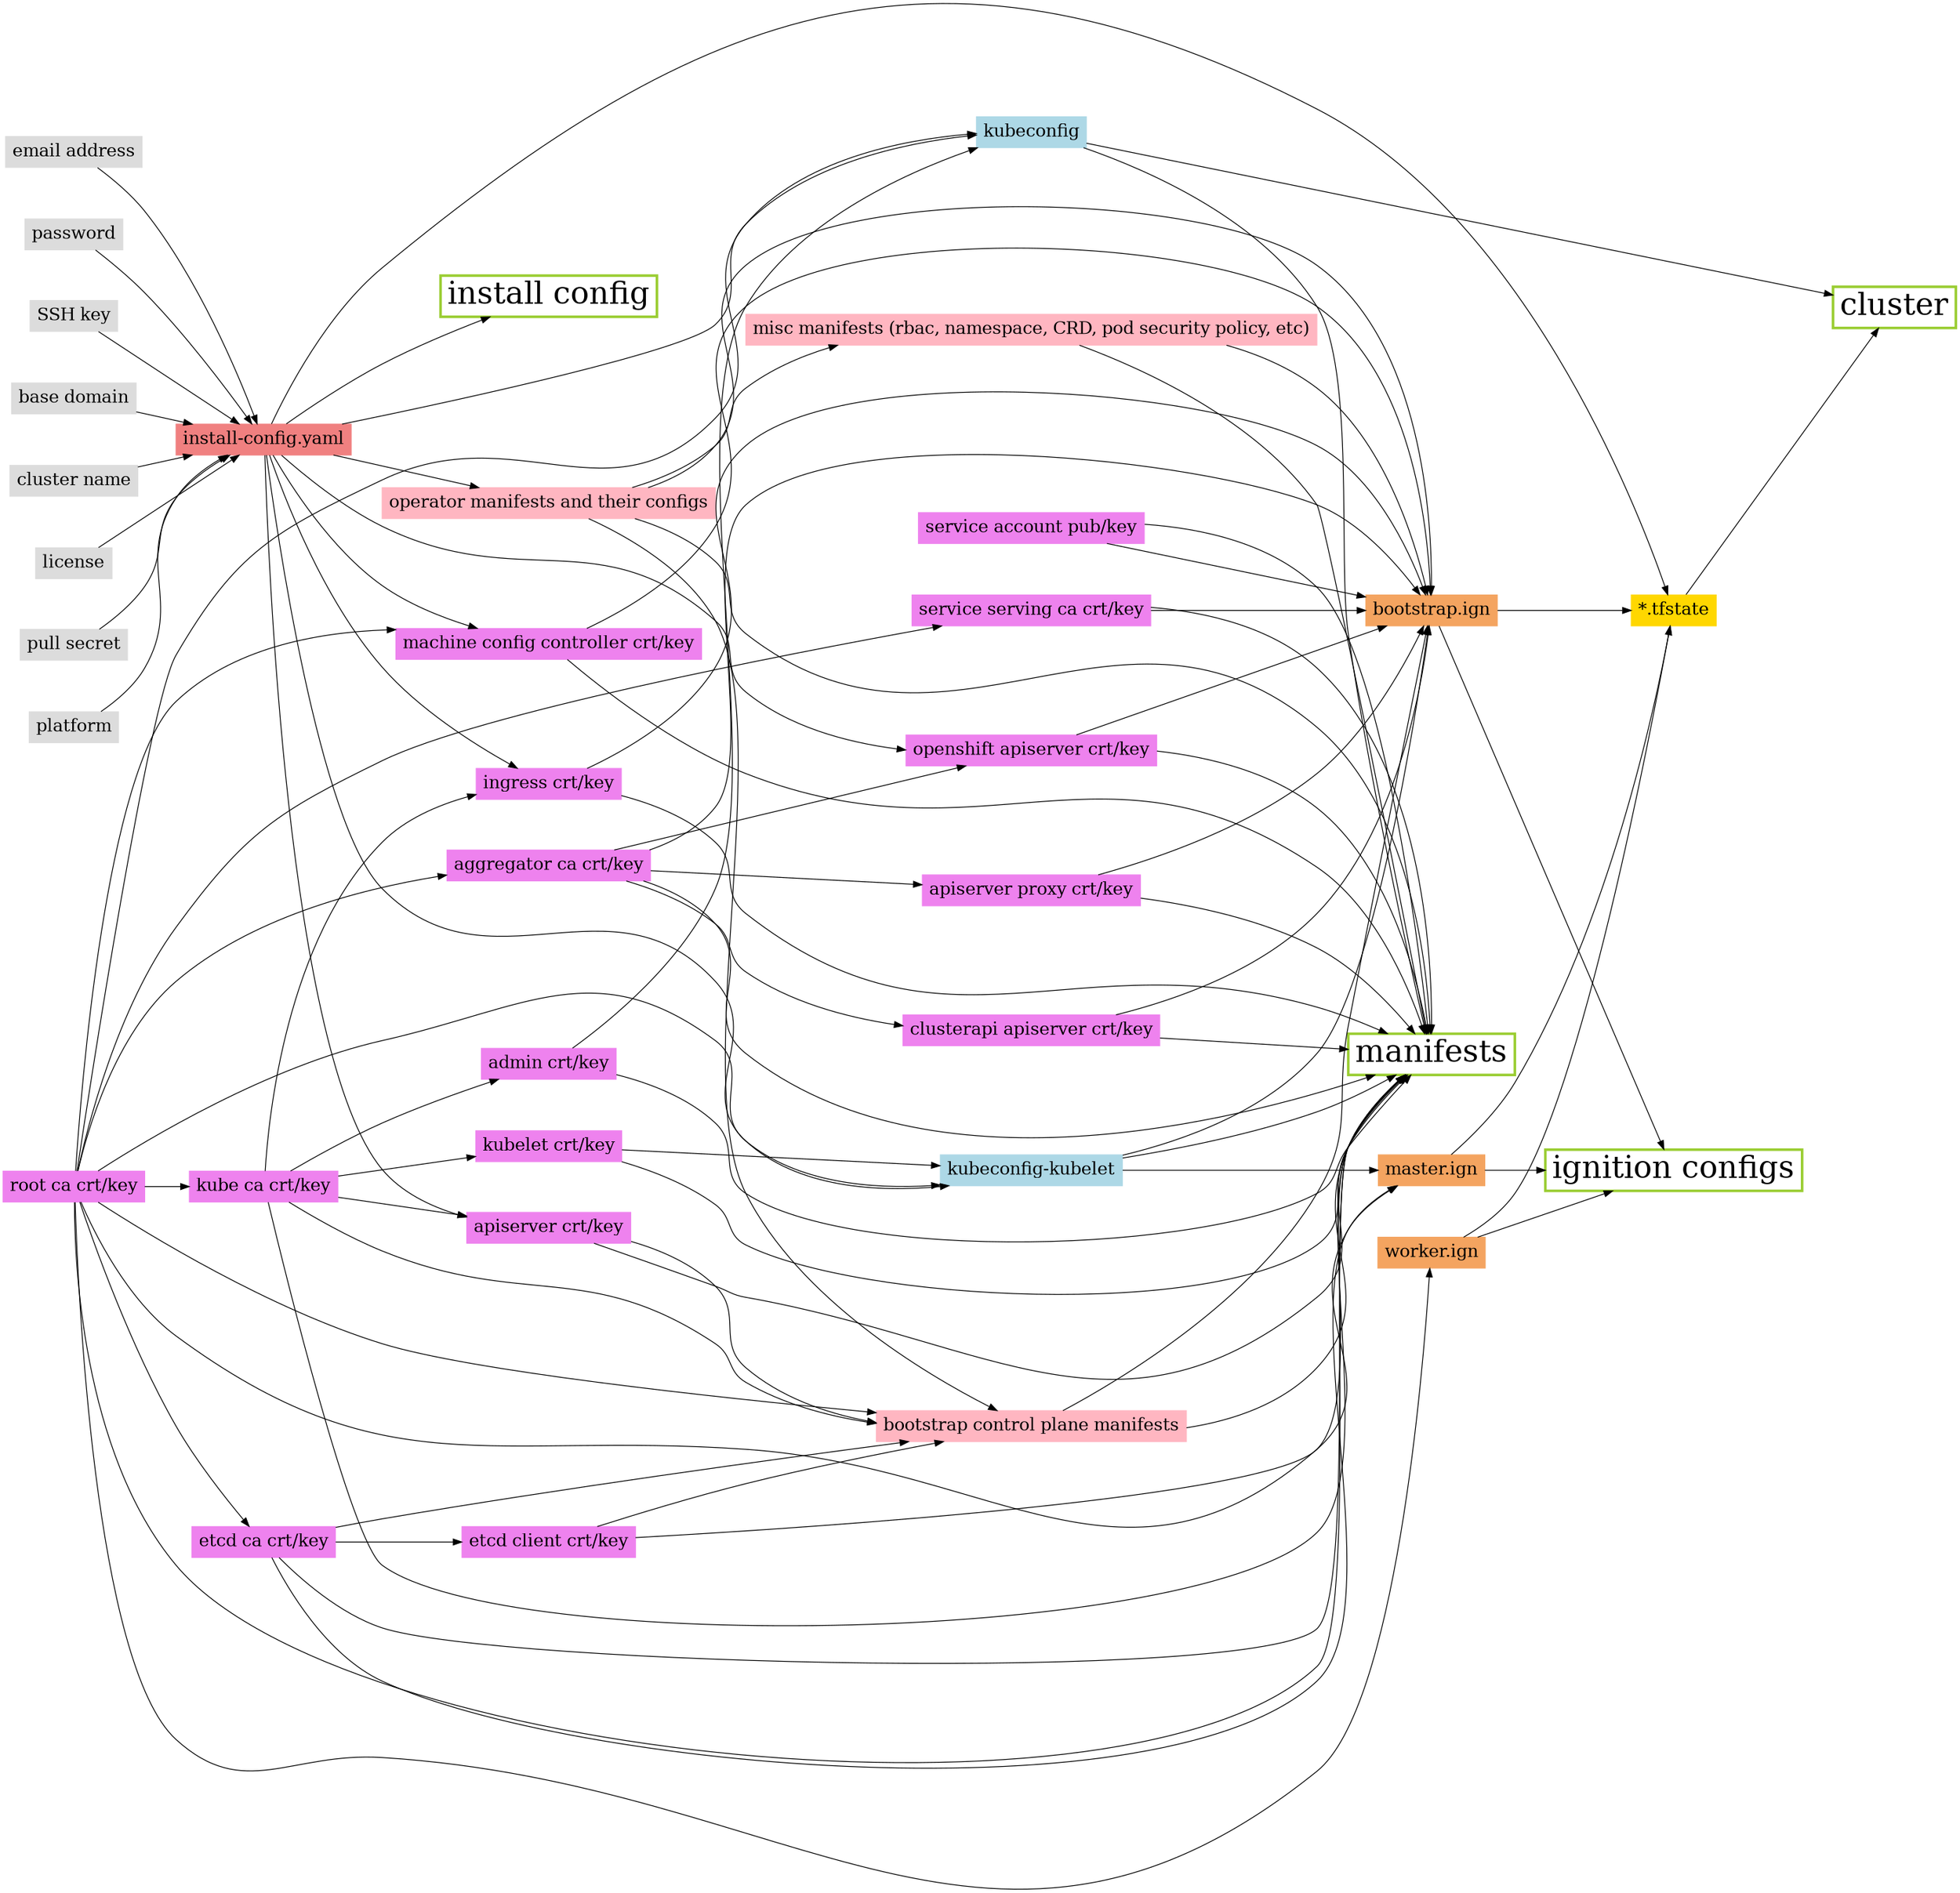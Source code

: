 strict digraph resource {
  rankdir=LR;
  size="24,18"; ratio=fill; node[fontsize=20];
  compound=true;
  node [shape=rectangle];

  // Targets.
  {
    node [shape=box,fontsize=36,style=filled,fillcolor=white,color=yellowgreen,penwidth=3];
    install_cfg [label="install config"];
    manifests [label="manifests"];
    ignition_configs [label="ignition configs"];
    cluster [label="cluster"];
  }

  // User inputs.
  {
    node [shape=rectangle,style=filled,color=gainsboro];
    base_domain [label="base domain"];
    cluster_name [label="cluster name"];
    license [label="license"];
    pull_secret [label="pull secret"];
    platform [label="platform"];
    email_address [label="email address"];
    password [label="password"];
    sshkey [label="SSH key"];
  }

  // Install config.
  {
    node [style=filled,color=lightcoral];
    install_config [label="install-config.yaml"];
  }

  // TLS assets
  {
    node [style=filled,color=violet];
    admin_bundle [label="admin crt/key"];
    aggregator_ca_bundle [label="aggregator ca crt/key"];
    apiserver_bundle [label="apiserver crt/key"];
    apiserver_proxy_bundle [label="apiserver proxy crt/key"];
    clusterapi_apiserver_bundle [label="clusterapi apiserver crt/key"];
    etcd_ca_bundle [label="etcd ca crt/key"];
    etcd_client_bundle [label="etcd client crt/key"];
    ingress_bundle [label="ingress crt/key"];
    kube_ca_bundle [label="kube ca crt/key"];
    kubelet_bundle [label="kubelet crt/key"];
    openshift_apiserver_bundle [label="openshift apiserver crt/key"];
    root_ca_bundle [label="root ca crt/key"];
    service_account_bundle [label="service account pub/key"];
    service_serving_ca_bundle [label="service serving ca crt/key"];
    mcc_bundle [label="machine config controller crt/key"];
  }

  // Operator assets
  {
    node [style=filled,color=lightpink];
    operator_manifests [label="operator manifests and their configs"];
  }

  // Cluster assets
  {
    node [style=filled,color=lightpink];
    bootstrap_control_plane [label="bootstrap control plane manifests"];
    misc_manifests [label="misc manifests (rbac, namespace, CRD, pod security policy, etc)"];
  }

  // Ignition files
  {
    node [style=filled,color=sandybrown];
    bootstrap_ignition [label="bootstrap.ign"];
    master_ignition [label="master.ign"];
    worker_ignition [label="worker.ign"];
  }

  // Kubeconfigs
  {
    node [style=filled,color=lightblue];
    kubelet_kubeconfig [label="kubeconfig-kubelet"];
    kubeconfig [label="kubeconfig"];
  }


  // Output after cluster launch
  {
    node [style=filled,color=gold];
    terraform_state [label="*.tfstate"];
  }

  // Dependencies
  password -> install_config;
  sshkey -> install_config;
  platform -> install_config;
  email_address -> install_config;
  pull_secret -> install_config;
  license -> install_config;
  cluster_name -> install_config;
  base_domain -> install_config;

  install_config -> operator_manifests;

  root_ca_bundle -> kube_ca_bundle;
  root_ca_bundle -> etcd_ca_bundle;
  root_ca_bundle -> aggregator_ca_bundle;
  root_ca_bundle -> service_serving_ca_bundle;
  root_ca_bundle -> mcc_bundle;
  install_config -> mcc_bundle;

  root_ca_bundle -> kubeconfig;
  root_ca_bundle -> kubelet_kubeconfig;
  root_ca_bundle -> bootstrap_control_plane;
  root_ca_bundle -> master_ignition;
  root_ca_bundle -> worker_ignition;

  etcd_ca_bundle -> etcd_client_bundle;
  etcd_ca_bundle -> master_ignition;
  etcd_ca_bundle -> bootstrap_control_plane;

  kube_ca_bundle -> admin_bundle;
  kube_ca_bundle -> apiserver_bundle;
  install_config -> apiserver_bundle;
  kube_ca_bundle -> kubelet_bundle;
  kube_ca_bundle -> ingress_bundle;
  kube_ca_bundle -> bootstrap_control_plane;
  
  install_config -> ingress_bundle;
  
  aggregator_ca_bundle -> openshift_apiserver_bundle;
  install_config -> openshift_apiserver_bundle;
  aggregator_ca_bundle -> apiserver_proxy_bundle;
  aggregator_ca_bundle -> clusterapi_apiserver_bundle;
  aggregator_ca_bundle -> bootstrap_ignition;

  admin_bundle -> kubeconfig;

  kubelet_bundle -> kubelet_kubeconfig;

  install_config -> kubeconfig;
  install_config -> kubelet_kubeconfig;

  apiserver_bundle -> bootstrap_control_plane;

  apiserver_proxy_bundle -> bootstrap_ignition;

  clusterapi_apiserver_bundle -> bootstrap_ignition;

  etcd_client_bundle -> bootstrap_control_plane;

  ingress_bundle -> bootstrap_ignition;

  openshift_apiserver_bundle -> bootstrap_ignition;

  service_account_bundle -> bootstrap_ignition;

  service_serving_ca_bundle -> bootstrap_ignition;

  mcc_bundle -> bootstrap_ignition;

  operator_manifests -> bootstrap_control_plane;
  operator_manifests -> misc_manifests;
  
  operator_manifests -> bootstrap_ignition;

  bootstrap_control_plane -> bootstrap_ignition;
  misc_manifests -> bootstrap_ignition;

  kubelet_kubeconfig -> bootstrap_ignition;
  kubelet_kubeconfig -> master_ignition;

  bootstrap_ignition -> terraform_state;
  master_ignition -> terraform_state;
  worker_ignition -> terraform_state;

  // Targets
  install_config -> install_cfg;
  install_config -> terraform_state;

  admin_bundle -> manifests;
  aggregator_ca_bundle -> manifests;
  apiserver_bundle -> manifests;
  apiserver_proxy_bundle -> manifests;
  clusterapi_apiserver_bundle -> manifests;
  etcd_ca_bundle -> manifests;
  etcd_client_bundle -> manifests;
  ingress_bundle -> manifests;
  kube_ca_bundle -> manifests;
  kubelet_bundle -> manifests;
  openshift_apiserver_bundle -> manifests;
  root_ca_bundle -> manifests;
  service_account_bundle -> manifests;
  service_serving_ca_bundle -> manifests;
  mcc_bundle -> manifests;
  
  operator_manifests -> manifests;

  bootstrap_control_plane -> manifests;
  misc_manifests -> manifests;

  kubelet_kubeconfig -> manifests;
  kubeconfig -> manifests;
  kubeconfig -> cluster;

  bootstrap_ignition -> ignition_configs;
  master_ignition -> ignition_configs;
  worker_ignition -> ignition_configs;

  terraform_state -> cluster;  
}
